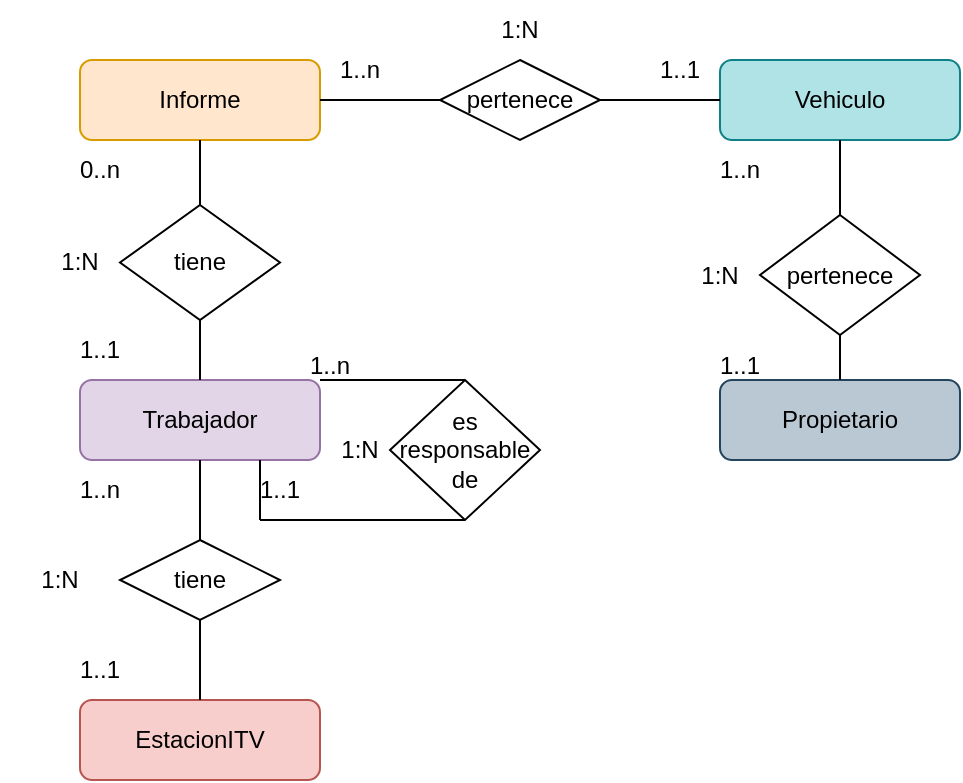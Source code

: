 <mxfile version="21.1.2" type="device">
  <diagram id="R2lEEEUBdFMjLlhIrx00" name="Page-1">
    <mxGraphModel dx="568" dy="868" grid="1" gridSize="10" guides="1" tooltips="1" connect="1" arrows="1" fold="1" page="1" pageScale="1" pageWidth="850" pageHeight="1100" math="0" shadow="0" extFonts="Permanent Marker^https://fonts.googleapis.com/css?family=Permanent+Marker">
      <root>
        <mxCell id="0" />
        <mxCell id="1" parent="0" />
        <mxCell id="F5JOhmuwmTo9AoqcFXoX-1" value="EstacionITV" style="rounded=1;whiteSpace=wrap;html=1;fillColor=#f8cecc;strokeColor=#b85450;" parent="1" vertex="1">
          <mxGeometry x="1120" y="640" width="120" height="40" as="geometry" />
        </mxCell>
        <mxCell id="F5JOhmuwmTo9AoqcFXoX-2" value="Trabajador" style="rounded=1;whiteSpace=wrap;html=1;fillColor=#e1d5e7;strokeColor=#9673a6;" parent="1" vertex="1">
          <mxGeometry x="1120" y="480" width="120" height="40" as="geometry" />
        </mxCell>
        <mxCell id="F5JOhmuwmTo9AoqcFXoX-4" value="Informe" style="rounded=1;whiteSpace=wrap;html=1;fillColor=#ffe6cc;strokeColor=#d79b00;" parent="1" vertex="1">
          <mxGeometry x="1120" y="320" width="120" height="40" as="geometry" />
        </mxCell>
        <mxCell id="F5JOhmuwmTo9AoqcFXoX-5" value="Vehiculo" style="rounded=1;whiteSpace=wrap;html=1;fillColor=#b0e3e6;strokeColor=#0e8088;" parent="1" vertex="1">
          <mxGeometry x="1440" y="320" width="120" height="40" as="geometry" />
        </mxCell>
        <mxCell id="F5JOhmuwmTo9AoqcFXoX-6" value="Propietario" style="rounded=1;whiteSpace=wrap;html=1;fillColor=#bac8d3;strokeColor=#23445d;" parent="1" vertex="1">
          <mxGeometry x="1440" y="480" width="120" height="40" as="geometry" />
        </mxCell>
        <mxCell id="F5JOhmuwmTo9AoqcFXoX-7" value="pertenece" style="rhombus;whiteSpace=wrap;html=1;" parent="1" vertex="1">
          <mxGeometry x="1300" y="320" width="80" height="40" as="geometry" />
        </mxCell>
        <mxCell id="F5JOhmuwmTo9AoqcFXoX-8" value="tiene" style="rhombus;whiteSpace=wrap;html=1;" parent="1" vertex="1">
          <mxGeometry x="1140" y="560" width="80" height="40" as="geometry" />
        </mxCell>
        <mxCell id="F5JOhmuwmTo9AoqcFXoX-9" value="pertenece" style="rhombus;whiteSpace=wrap;html=1;" parent="1" vertex="1">
          <mxGeometry x="1460" y="397.5" width="80" height="60" as="geometry" />
        </mxCell>
        <mxCell id="F5JOhmuwmTo9AoqcFXoX-11" value="tiene" style="rhombus;whiteSpace=wrap;html=1;rotation=0;" parent="1" vertex="1">
          <mxGeometry x="1140" y="392.5" width="80" height="57.5" as="geometry" />
        </mxCell>
        <mxCell id="F5JOhmuwmTo9AoqcFXoX-12" value="" style="endArrow=none;html=1;rounded=0;entryX=0.5;entryY=0;entryDx=0;entryDy=0;exitX=0.5;exitY=1;exitDx=0;exitDy=0;" parent="1" source="F5JOhmuwmTo9AoqcFXoX-8" target="F5JOhmuwmTo9AoqcFXoX-1" edge="1">
          <mxGeometry width="50" height="50" relative="1" as="geometry">
            <mxPoint x="920" y="440" as="sourcePoint" />
            <mxPoint x="970" y="390" as="targetPoint" />
          </mxGeometry>
        </mxCell>
        <mxCell id="F5JOhmuwmTo9AoqcFXoX-13" value="" style="endArrow=none;html=1;rounded=0;entryX=0.5;entryY=0;entryDx=0;entryDy=0;exitX=0.5;exitY=1;exitDx=0;exitDy=0;" parent="1" source="F5JOhmuwmTo9AoqcFXoX-2" target="F5JOhmuwmTo9AoqcFXoX-8" edge="1">
          <mxGeometry width="50" height="50" relative="1" as="geometry">
            <mxPoint x="920" y="440" as="sourcePoint" />
            <mxPoint x="970" y="390" as="targetPoint" />
          </mxGeometry>
        </mxCell>
        <mxCell id="F5JOhmuwmTo9AoqcFXoX-15" value="" style="endArrow=none;html=1;rounded=0;exitX=0.5;exitY=0;exitDx=0;exitDy=0;entryX=0.5;entryY=1;entryDx=0;entryDy=0;" parent="1" source="F5JOhmuwmTo9AoqcFXoX-11" target="F5JOhmuwmTo9AoqcFXoX-4" edge="1">
          <mxGeometry width="50" height="50" relative="1" as="geometry">
            <mxPoint x="920" y="440" as="sourcePoint" />
            <mxPoint x="970" y="390" as="targetPoint" />
          </mxGeometry>
        </mxCell>
        <mxCell id="F5JOhmuwmTo9AoqcFXoX-16" value="" style="endArrow=none;html=1;rounded=0;entryX=0.5;entryY=0;entryDx=0;entryDy=0;exitX=0.5;exitY=1;exitDx=0;exitDy=0;" parent="1" source="F5JOhmuwmTo9AoqcFXoX-11" target="F5JOhmuwmTo9AoqcFXoX-2" edge="1">
          <mxGeometry width="50" height="50" relative="1" as="geometry">
            <mxPoint x="920" y="440" as="sourcePoint" />
            <mxPoint x="970" y="390" as="targetPoint" />
          </mxGeometry>
        </mxCell>
        <mxCell id="F5JOhmuwmTo9AoqcFXoX-17" value="" style="endArrow=none;html=1;rounded=0;entryX=1;entryY=0.5;entryDx=0;entryDy=0;exitX=0;exitY=0.5;exitDx=0;exitDy=0;" parent="1" source="F5JOhmuwmTo9AoqcFXoX-5" target="F5JOhmuwmTo9AoqcFXoX-7" edge="1">
          <mxGeometry width="50" height="50" relative="1" as="geometry">
            <mxPoint x="920" y="440" as="sourcePoint" />
            <mxPoint x="970" y="390" as="targetPoint" />
          </mxGeometry>
        </mxCell>
        <mxCell id="F5JOhmuwmTo9AoqcFXoX-18" value="" style="endArrow=none;html=1;rounded=0;entryX=0;entryY=0.5;entryDx=0;entryDy=0;exitX=1;exitY=0.5;exitDx=0;exitDy=0;" parent="1" source="F5JOhmuwmTo9AoqcFXoX-4" target="F5JOhmuwmTo9AoqcFXoX-7" edge="1">
          <mxGeometry width="50" height="50" relative="1" as="geometry">
            <mxPoint x="920" y="440" as="sourcePoint" />
            <mxPoint x="970" y="390" as="targetPoint" />
          </mxGeometry>
        </mxCell>
        <mxCell id="F5JOhmuwmTo9AoqcFXoX-19" value="" style="endArrow=none;html=1;rounded=0;entryX=0.5;entryY=0;entryDx=0;entryDy=0;exitX=0.5;exitY=1;exitDx=0;exitDy=0;" parent="1" source="F5JOhmuwmTo9AoqcFXoX-9" target="F5JOhmuwmTo9AoqcFXoX-6" edge="1">
          <mxGeometry width="50" height="50" relative="1" as="geometry">
            <mxPoint x="920" y="440" as="sourcePoint" />
            <mxPoint x="970" y="390" as="targetPoint" />
          </mxGeometry>
        </mxCell>
        <mxCell id="F5JOhmuwmTo9AoqcFXoX-20" value="" style="endArrow=none;html=1;rounded=0;entryX=0.5;entryY=0;entryDx=0;entryDy=0;exitX=0.5;exitY=1;exitDx=0;exitDy=0;" parent="1" source="F5JOhmuwmTo9AoqcFXoX-5" target="F5JOhmuwmTo9AoqcFXoX-9" edge="1">
          <mxGeometry width="50" height="50" relative="1" as="geometry">
            <mxPoint x="920" y="440" as="sourcePoint" />
            <mxPoint x="970" y="390" as="targetPoint" />
          </mxGeometry>
        </mxCell>
        <mxCell id="F5JOhmuwmTo9AoqcFXoX-25" value="1..1" style="text;html=1;strokeColor=none;fillColor=none;align=center;verticalAlign=middle;whiteSpace=wrap;rounded=0;" parent="1" vertex="1">
          <mxGeometry x="1100" y="610" width="60" height="30" as="geometry" />
        </mxCell>
        <mxCell id="F5JOhmuwmTo9AoqcFXoX-26" value="1..n" style="text;html=1;strokeColor=none;fillColor=none;align=center;verticalAlign=middle;whiteSpace=wrap;rounded=0;" parent="1" vertex="1">
          <mxGeometry x="1100" y="520" width="60" height="30" as="geometry" />
        </mxCell>
        <mxCell id="F5JOhmuwmTo9AoqcFXoX-27" value="1:N" style="text;html=1;strokeColor=none;fillColor=none;align=center;verticalAlign=middle;whiteSpace=wrap;rounded=0;" parent="1" vertex="1">
          <mxGeometry x="1080" y="565" width="60" height="30" as="geometry" />
        </mxCell>
        <mxCell id="F5JOhmuwmTo9AoqcFXoX-28" value="1..1" style="text;html=1;strokeColor=none;fillColor=none;align=center;verticalAlign=middle;whiteSpace=wrap;rounded=0;" parent="1" vertex="1">
          <mxGeometry x="1100" y="450" width="60" height="30" as="geometry" />
        </mxCell>
        <mxCell id="F5JOhmuwmTo9AoqcFXoX-29" value="0..n" style="text;html=1;strokeColor=none;fillColor=none;align=center;verticalAlign=middle;whiteSpace=wrap;rounded=0;" parent="1" vertex="1">
          <mxGeometry x="1100" y="360" width="60" height="30" as="geometry" />
        </mxCell>
        <mxCell id="MiNB7IiN2RJcl9y3tXyg-1" value="1:N" style="text;html=1;strokeColor=none;fillColor=none;align=center;verticalAlign=middle;whiteSpace=wrap;rounded=0;" parent="1" vertex="1">
          <mxGeometry x="1090" y="406" width="60" height="30" as="geometry" />
        </mxCell>
        <mxCell id="MiNB7IiN2RJcl9y3tXyg-2" value="1..n" style="text;html=1;strokeColor=none;fillColor=none;align=center;verticalAlign=middle;whiteSpace=wrap;rounded=0;" parent="1" vertex="1">
          <mxGeometry x="1230" y="310" width="60" height="30" as="geometry" />
        </mxCell>
        <mxCell id="MiNB7IiN2RJcl9y3tXyg-3" value="1..1" style="text;html=1;strokeColor=none;fillColor=none;align=center;verticalAlign=middle;whiteSpace=wrap;rounded=0;" parent="1" vertex="1">
          <mxGeometry x="1390" y="310" width="60" height="30" as="geometry" />
        </mxCell>
        <mxCell id="MiNB7IiN2RJcl9y3tXyg-4" value="1:N" style="text;html=1;strokeColor=none;fillColor=none;align=center;verticalAlign=middle;whiteSpace=wrap;rounded=0;" parent="1" vertex="1">
          <mxGeometry x="1310" y="290" width="60" height="30" as="geometry" />
        </mxCell>
        <mxCell id="MiNB7IiN2RJcl9y3tXyg-5" value="1..n" style="text;html=1;strokeColor=none;fillColor=none;align=center;verticalAlign=middle;whiteSpace=wrap;rounded=0;" parent="1" vertex="1">
          <mxGeometry x="1420" y="360" width="60" height="30" as="geometry" />
        </mxCell>
        <mxCell id="MiNB7IiN2RJcl9y3tXyg-6" value="1..1" style="text;html=1;strokeColor=none;fillColor=none;align=center;verticalAlign=middle;whiteSpace=wrap;rounded=0;" parent="1" vertex="1">
          <mxGeometry x="1420" y="457.5" width="60" height="30" as="geometry" />
        </mxCell>
        <mxCell id="MiNB7IiN2RJcl9y3tXyg-7" value="1:N" style="text;html=1;strokeColor=none;fillColor=none;align=center;verticalAlign=middle;whiteSpace=wrap;rounded=0;" parent="1" vertex="1">
          <mxGeometry x="1410" y="413" width="60" height="30" as="geometry" />
        </mxCell>
        <mxCell id="hjisLlWPR4S_uoorXDvK-2" value="es responsable de" style="rhombus;whiteSpace=wrap;html=1;" parent="1" vertex="1">
          <mxGeometry x="1275" y="480" width="75" height="70" as="geometry" />
        </mxCell>
        <mxCell id="hjisLlWPR4S_uoorXDvK-3" value="" style="endArrow=none;html=1;rounded=0;exitX=0.75;exitY=1;exitDx=0;exitDy=0;" parent="1" source="F5JOhmuwmTo9AoqcFXoX-2" edge="1">
          <mxGeometry width="50" height="50" relative="1" as="geometry">
            <mxPoint x="1250" y="460" as="sourcePoint" />
            <mxPoint x="1210" y="550" as="targetPoint" />
          </mxGeometry>
        </mxCell>
        <mxCell id="hjisLlWPR4S_uoorXDvK-4" value="" style="endArrow=none;html=1;rounded=0;entryX=0.5;entryY=1;entryDx=0;entryDy=0;" parent="1" target="hjisLlWPR4S_uoorXDvK-2" edge="1">
          <mxGeometry width="50" height="50" relative="1" as="geometry">
            <mxPoint x="1210" y="550" as="sourcePoint" />
            <mxPoint x="1310" y="550" as="targetPoint" />
          </mxGeometry>
        </mxCell>
        <mxCell id="hjisLlWPR4S_uoorXDvK-6" value="" style="endArrow=none;html=1;rounded=0;exitX=0.5;exitY=0;exitDx=0;exitDy=0;entryX=1;entryY=0;entryDx=0;entryDy=0;" parent="1" source="hjisLlWPR4S_uoorXDvK-2" target="F5JOhmuwmTo9AoqcFXoX-2" edge="1">
          <mxGeometry width="50" height="50" relative="1" as="geometry">
            <mxPoint x="1250" y="460" as="sourcePoint" />
            <mxPoint x="1300" y="410" as="targetPoint" />
          </mxGeometry>
        </mxCell>
        <mxCell id="hjisLlWPR4S_uoorXDvK-7" value="1..n" style="text;html=1;strokeColor=none;fillColor=none;align=center;verticalAlign=middle;whiteSpace=wrap;rounded=0;" parent="1" vertex="1">
          <mxGeometry x="1215" y="457.5" width="60" height="30" as="geometry" />
        </mxCell>
        <mxCell id="hjisLlWPR4S_uoorXDvK-9" value="1..1" style="text;html=1;strokeColor=none;fillColor=none;align=center;verticalAlign=middle;whiteSpace=wrap;rounded=0;" parent="1" vertex="1">
          <mxGeometry x="1190" y="520" width="60" height="30" as="geometry" />
        </mxCell>
        <mxCell id="hjisLlWPR4S_uoorXDvK-10" value="1:N" style="text;html=1;strokeColor=none;fillColor=none;align=center;verticalAlign=middle;whiteSpace=wrap;rounded=0;" parent="1" vertex="1">
          <mxGeometry x="1230" y="500" width="60" height="30" as="geometry" />
        </mxCell>
      </root>
    </mxGraphModel>
  </diagram>
</mxfile>
